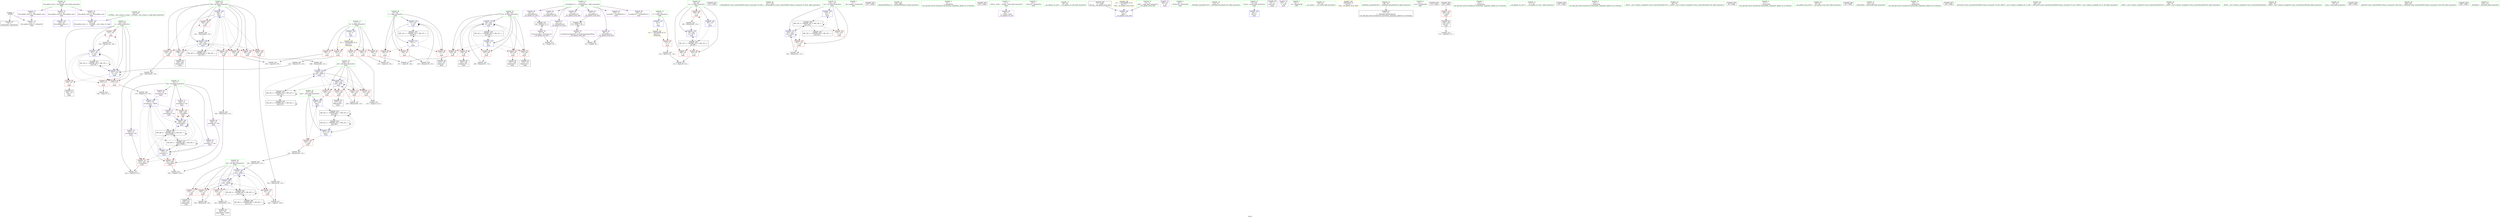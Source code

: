 digraph "SVFG" {
	label="SVFG";

	Node0x55b71b66f1d0 [shape=record,color=grey,label="{NodeID: 0\nNullPtr}"];
	Node0x55b71b66f1d0 -> Node0x55b71b68d190[style=solid];
	Node0x55b71b66f1d0 -> Node0x55b71b693600[style=solid];
	Node0x55b71b68dd40 [shape=record,color=red,label="{NodeID: 97\n157\<--101\n\<--j\nmain\n}"];
	Node0x55b71b68dd40 -> Node0x55b71b69acf0[style=solid];
	Node0x55b71b67dba0 [shape=record,color=green,label="{NodeID: 14\n13\<--15\n_Z3rowB5cxx11\<--_Z3rowB5cxx11_field_insensitive\nGlob }"];
	Node0x55b71b67dba0 -> Node0x55b71b68ed70[style=solid];
	Node0x55b71b67dba0 -> Node0x55b71b68ee40[style=solid];
	Node0x55b71b67dba0 -> Node0x55b71b68ef10[style=solid];
	Node0x55b71b67dba0 -> Node0x55b71b68efe0[style=solid];
	Node0x55b71b67dba0 -> Node0x55b71b68f0b0[style=solid];
	Node0x55b71b67dba0 -> Node0x55b71b68f180[style=solid];
	Node0x55b71b67dba0 -> Node0x55b71b68f250[style=solid];
	Node0x55b71b67dba0 -> Node0x55b71b68f320[style=solid];
	Node0x55b71b691800 [shape=record,color=grey,label="{NodeID: 194\n188 = Binary(187, 118, )\n}"];
	Node0x55b71b691800 -> Node0x55b71b693f20[style=solid];
	Node0x55b71b68d880 [shape=record,color=red,label="{NodeID: 111\n212\<--109\n\<--j38\nmain\n}"];
	Node0x55b71b68d880 -> Node0x55b71b69aff0[style=solid];
	Node0x55b71b67c350 [shape=record,color=green,label="{NodeID: 28\n95\<--96\ncs\<--cs_field_insensitive\nmain\n}"];
	Node0x55b71b67c350 -> Node0x55b71b6903f0[style=solid];
	Node0x55b71b67c350 -> Node0x55b71b6904c0[style=solid];
	Node0x55b71b67c350 -> Node0x55b71b690590[style=solid];
	Node0x55b71b67c350 -> Node0x55b71b6938a0[style=solid];
	Node0x55b71b67c350 -> Node0x55b71b6948e0[style=solid];
	Node0x55b71b6bb500 [shape=record,color=black,label="{NodeID: 291\n273 = PHI()\n}"];
	Node0x55b71b699c70 [shape=record,color=grey,label="{NodeID: 208\n140 = Binary(139, 118, )\n}"];
	Node0x55b71b699c70 -> Node0x55b71b693a40[style=solid];
	Node0x55b71b693400 [shape=record,color=blue,label="{NodeID: 125\n312\<--25\nllvm.global_ctors_0\<--\nGlob }"];
	Node0x55b71b68ce90 [shape=record,color=green,label="{NodeID: 42\n277\<--278\n_ZSt4endlIcSt11char_traitsIcEERSt13basic_ostreamIT_T0_ES6_\<--_ZSt4endlIcSt11char_traitsIcEERSt13basic_ostreamIT_T0_ES6__field_insensitive\n}"];
	Node0x55b71b69b170 [shape=record,color=grey,label="{NodeID: 222\n204 = cmp(201, 203, )\n}"];
	Node0x55b71b693ff0 [shape=record,color=blue,label="{NodeID: 139\n103\<--9\nres\<--\nmain\n}"];
	Node0x55b71b693ff0 -> Node0x55b71b6aa840[style=dashed];
	Node0x55b71b68eb00 [shape=record,color=black,label="{NodeID: 56\n244\<--243\nidxprom60\<--sub59\nmain\n}"];
	Node0x55b71b68f660 [shape=record,color=purple,label="{NodeID: 70\n218\<--16\narrayidx44\<--len\nmain\n}"];
	Node0x55b71b68f660 -> Node0x55b71b693090[style=solid];
	Node0x55b71b690250 [shape=record,color=red,label="{NodeID: 84\n195\<--11\n\<--N\nmain\n}"];
	Node0x55b71b690250 -> Node0x55b71b69ae70[style=solid];
	Node0x55b71b66e200 [shape=record,color=green,label="{NodeID: 1\n7\<--1\n__dso_handle\<--dummyObj\nGlob }"];
	Node0x55b71b68de10 [shape=record,color=red,label="{NodeID: 98\n163\<--101\n\<--j\nmain\n}"];
	Node0x55b71b68de10 -> Node0x55b71b68e6f0[style=solid];
	Node0x55b71b67dc70 [shape=record,color=green,label="{NodeID: 15\n16\<--17\nlen\<--len_field_insensitive\nGlob }"];
	Node0x55b71b67dc70 -> Node0x55b71b68f3f0[style=solid];
	Node0x55b71b67dc70 -> Node0x55b71b68f4c0[style=solid];
	Node0x55b71b67dc70 -> Node0x55b71b68f590[style=solid];
	Node0x55b71b67dc70 -> Node0x55b71b68f660[style=solid];
	Node0x55b71b67dc70 -> Node0x55b71b68f730[style=solid];
	Node0x55b71b67dc70 -> Node0x55b71b68f800[style=solid];
	Node0x55b71b691980 [shape=record,color=grey,label="{NodeID: 195\n122 = Binary(121, 118, )\n}"];
	Node0x55b71b691980 -> Node0x55b71b69a270[style=solid];
	Node0x55b71b68d950 [shape=record,color=red,label="{NodeID: 112\n216\<--109\n\<--j38\nmain\n}"];
	Node0x55b71b68d950 -> Node0x55b71b68ea30[style=solid];
	Node0x55b71b67c420 [shape=record,color=green,label="{NodeID: 29\n97\<--98\ni\<--i_field_insensitive\nmain\n}"];
	Node0x55b71b67c420 -> Node0x55b71b690660[style=solid];
	Node0x55b71b67c420 -> Node0x55b71b690730[style=solid];
	Node0x55b71b67c420 -> Node0x55b71b690800[style=solid];
	Node0x55b71b67c420 -> Node0x55b71b693970[style=solid];
	Node0x55b71b67c420 -> Node0x55b71b693a40[style=solid];
	Node0x55b71b6bb600 [shape=record,color=black,label="{NodeID: 292\n275 = PHI()\n}"];
	Node0x55b71b699df0 [shape=record,color=grey,label="{NodeID: 209\n203 = Binary(202, 118, )\n}"];
	Node0x55b71b699df0 -> Node0x55b71b69b170[style=solid];
	Node0x55b71b693500 [shape=record,color=blue,label="{NodeID: 126\n313\<--26\nllvm.global_ctors_1\<--_GLOBAL__sub_I_bwps_0_0.cpp\nGlob }"];
	Node0x55b71b68cf90 [shape=record,color=green,label="{NodeID: 43\n279\<--280\n_ZNSolsEPFRSoS_E\<--_ZNSolsEPFRSoS_E_field_insensitive\n}"];
	Node0x55b71b6940c0 [shape=record,color=blue,label="{NodeID: 140\n105\<--9\ni28\<--\nmain\n}"];
	Node0x55b71b6940c0 -> Node0x55b71b68e220[style=dashed];
	Node0x55b71b6940c0 -> Node0x55b71b68e2f0[style=dashed];
	Node0x55b71b6940c0 -> Node0x55b71b68e3c0[style=dashed];
	Node0x55b71b6940c0 -> Node0x55b71b68d470[style=dashed];
	Node0x55b71b6940c0 -> Node0x55b71b68d540[style=dashed];
	Node0x55b71b6940c0 -> Node0x55b71b68d610[style=dashed];
	Node0x55b71b6940c0 -> Node0x55b71b68d6e0[style=dashed];
	Node0x55b71b6940c0 -> Node0x55b71b694810[style=dashed];
	Node0x55b71b6940c0 -> Node0x55b71b6a8640[style=dashed];
	Node0x55b71b68ebd0 [shape=record,color=black,label="{NodeID: 57\n248\<--247\nidxprom62\<--\nmain\n}"];
	Node0x55b71b68f730 [shape=record,color=purple,label="{NodeID: 71\n245\<--16\narrayidx61\<--len\nmain\n}"];
	Node0x55b71b68f730 -> Node0x55b71b693160[style=solid];
	Node0x55b71b690320 [shape=record,color=red,label="{NodeID: 85\n213\<--11\n\<--N\nmain\n}"];
	Node0x55b71b690320 -> Node0x55b71b69aff0[style=solid];
	Node0x55b71b67ca40 [shape=record,color=green,label="{NodeID: 2\n9\<--1\n\<--dummyObj\nCan only get source location for instruction, argument, global var or function.}"];
	Node0x55b71b68dee0 [shape=record,color=red,label="{NodeID: 99\n173\<--101\n\<--j\nmain\n}"];
	Node0x55b71b68dee0 -> Node0x55b71b698ef0[style=solid];
	Node0x55b71b67dd40 [shape=record,color=green,label="{NodeID: 16\n24\<--28\nllvm.global_ctors\<--llvm.global_ctors_field_insensitive\nGlob }"];
	Node0x55b71b67dd40 -> Node0x55b71b68fa70[style=solid];
	Node0x55b71b67dd40 -> Node0x55b71b68fb70[style=solid];
	Node0x55b71b67dd40 -> Node0x55b71b68fc70[style=solid];
	Node0x55b71b691b00 [shape=record,color=grey,label="{NodeID: 196\n252 = Binary(251, 118, )\n}"];
	Node0x55b71b691b00 -> Node0x55b71b694670[style=solid];
	Node0x55b71b68da20 [shape=record,color=red,label="{NodeID: 113\n224\<--109\n\<--j38\nmain\n}"];
	Node0x55b71b68da20 -> Node0x55b71b694330[style=solid];
	Node0x55b71b68c610 [shape=record,color=green,label="{NodeID: 30\n99\<--100\ni6\<--i6_field_insensitive\nmain\n}"];
	Node0x55b71b68c610 -> Node0x55b71b6908d0[style=solid];
	Node0x55b71b68c610 -> Node0x55b71b6909a0[style=solid];
	Node0x55b71b68c610 -> Node0x55b71b690a70[style=solid];
	Node0x55b71b68c610 -> Node0x55b71b690b40[style=solid];
	Node0x55b71b68c610 -> Node0x55b71b68dc70[style=solid];
	Node0x55b71b68c610 -> Node0x55b71b693b10[style=solid];
	Node0x55b71b68c610 -> Node0x55b71b693f20[style=solid];
	Node0x55b71b6bb700 [shape=record,color=black,label="{NodeID: 293\n276 = PHI()\n}"];
	Node0x55b71b699f70 [shape=record,color=grey,label="{NodeID: 210\n243 = Binary(242, 118, )\n}"];
	Node0x55b71b699f70 -> Node0x55b71b68eb00[style=solid];
	Node0x55b71b693600 [shape=record,color=blue, style = dotted,label="{NodeID: 127\n314\<--3\nllvm.global_ctors_2\<--dummyVal\nGlob }"];
	Node0x55b71b68d090 [shape=record,color=green,label="{NodeID: 44\n26\<--307\n_GLOBAL__sub_I_bwps_0_0.cpp\<--_GLOBAL__sub_I_bwps_0_0.cpp_field_insensitive\n}"];
	Node0x55b71b68d090 -> Node0x55b71b693500[style=solid];
	Node0x55b71b6a2740 [shape=record,color=black,label="{NodeID: 224\nMR_22V_4 = PHI(MR_22V_7, MR_22V_3, )\npts\{108 \}\n}"];
	Node0x55b71b6a2740 -> Node0x55b71b694190[style=dashed];
	Node0x55b71b6a2740 -> Node0x55b71b6a2740[style=dashed];
	Node0x55b71b6a2740 -> Node0x55b71b6a8b40[style=dashed];
	Node0x55b71b694190 [shape=record,color=blue,label="{NodeID: 141\n107\<--183\nnext\<--\nmain\n}"];
	Node0x55b71b694190 -> Node0x55b71b68d7b0[style=dashed];
	Node0x55b71b694190 -> Node0x55b71b694330[style=dashed];
	Node0x55b71b694190 -> Node0x55b71b6a2740[style=dashed];
	Node0x55b71b68eca0 [shape=record,color=purple,label="{NodeID: 58\n35\<--4\n\<--_ZStL8__ioinit\n__cxx_global_var_init\n}"];
	Node0x55b71b6a6d40 [shape=record,color=black,label="{NodeID: 238\nMR_10V_3 = PHI(MR_10V_4, MR_10V_2, )\npts\{96 \}\n}"];
	Node0x55b71b6a6d40 -> Node0x55b71b6903f0[style=dashed];
	Node0x55b71b6a6d40 -> Node0x55b71b6904c0[style=dashed];
	Node0x55b71b6a6d40 -> Node0x55b71b690590[style=dashed];
	Node0x55b71b6a6d40 -> Node0x55b71b6948e0[style=dashed];
	Node0x55b71b68f800 [shape=record,color=purple,label="{NodeID: 72\n249\<--16\narrayidx63\<--len\nmain\n}"];
	Node0x55b71b68f800 -> Node0x55b71b6945a0[style=solid];
	Node0x55b71b6903f0 [shape=record,color=red,label="{NodeID: 86\n120\<--95\n\<--cs\nmain\n}"];
	Node0x55b71b6903f0 -> Node0x55b71b69a270[style=solid];
	Node0x55b71b67bee0 [shape=record,color=green,label="{NodeID: 3\n18\<--1\n_ZSt3cin\<--dummyObj\nGlob }"];
	Node0x55b71b68dfb0 [shape=record,color=red,label="{NodeID: 100\n181\<--101\n\<--j\nmain\n}"];
	Node0x55b71b68dfb0 -> Node0x55b71b699670[style=solid];
	Node0x55b71b67c540 [shape=record,color=green,label="{NodeID: 17\n29\<--30\n__cxx_global_var_init\<--__cxx_global_var_init_field_insensitive\n}"];
	Node0x55b71b698bf0 [shape=record,color=grey,label="{NodeID: 197\n229 = Binary(228, 118, )\n}"];
	Node0x55b71b698bf0 -> Node0x55b71b694400[style=solid];
	Node0x55b71b68daf0 [shape=record,color=red,label="{NodeID: 114\n228\<--109\n\<--j38\nmain\n}"];
	Node0x55b71b68daf0 -> Node0x55b71b698bf0[style=solid];
	Node0x55b71b68c6a0 [shape=record,color=green,label="{NodeID: 31\n101\<--102\nj\<--j_field_insensitive\nmain\n}"];
	Node0x55b71b68c6a0 -> Node0x55b71b68dd40[style=solid];
	Node0x55b71b68c6a0 -> Node0x55b71b68de10[style=solid];
	Node0x55b71b68c6a0 -> Node0x55b71b68dee0[style=solid];
	Node0x55b71b68c6a0 -> Node0x55b71b68dfb0[style=solid];
	Node0x55b71b68c6a0 -> Node0x55b71b693cb0[style=solid];
	Node0x55b71b68c6a0 -> Node0x55b71b693e50[style=solid];
	Node0x55b71b6bb7d0 [shape=record,color=black,label="{NodeID: 294\n72 = PHI()\n0th arg __cxx_global_array_dtor }"];
	Node0x55b71b6bb7d0 -> Node0x55b71b693700[style=solid];
	Node0x55b71b69a0f0 [shape=record,color=grey,label="{NodeID: 211\n240 = cmp(237, 239, )\n}"];
	Node0x55b71b693700 [shape=record,color=blue,label="{NodeID: 128\n73\<--72\n.addr\<--\n__cxx_global_array_dtor\n}"];
	Node0x55b71b68d190 [shape=record,color=black,label="{NodeID: 45\n2\<--3\ndummyVal\<--dummyVal\n}"];
	Node0x55b71b6a2c40 [shape=record,color=black,label="{NodeID: 225\nMR_24V_4 = PHI(MR_24V_6, MR_24V_3, )\npts\{110 \}\n}"];
	Node0x55b71b6a2c40 -> Node0x55b71b694260[style=dashed];
	Node0x55b71b6a2c40 -> Node0x55b71b6a2c40[style=dashed];
	Node0x55b71b6a2c40 -> Node0x55b71b6a9040[style=dashed];
	Node0x55b71b694260 [shape=record,color=blue,label="{NodeID: 142\n109\<--209\nj38\<--add39\nmain\n}"];
	Node0x55b71b694260 -> Node0x55b71b68d880[style=dashed];
	Node0x55b71b694260 -> Node0x55b71b68d950[style=dashed];
	Node0x55b71b694260 -> Node0x55b71b68da20[style=dashed];
	Node0x55b71b694260 -> Node0x55b71b68daf0[style=dashed];
	Node0x55b71b694260 -> Node0x55b71b694400[style=dashed];
	Node0x55b71b694260 -> Node0x55b71b6a2c40[style=dashed];
	Node0x55b71b68ed70 [shape=record,color=purple,label="{NodeID: 59\n54\<--13\n\<--_Z3rowB5cxx11\n__cxx_global_var_init.1\n}"];
	Node0x55b71b68ed70 -> Node0x55b71b3e81f0[style=solid];
	Node0x55b71b6a7240 [shape=record,color=black,label="{NodeID: 239\nMR_12V_2 = PHI(MR_12V_4, MR_12V_1, )\npts\{98 \}\n}"];
	Node0x55b71b6a7240 -> Node0x55b71b693970[style=dashed];
	Node0x55b71b68f8d0 [shape=record,color=purple,label="{NodeID: 73\n264\<--20\n\<--.str\nmain\n}"];
	Node0x55b71b6904c0 [shape=record,color=red,label="{NodeID: 87\n268\<--95\n\<--cs\nmain\n}"];
	Node0x55b71b67b950 [shape=record,color=green,label="{NodeID: 4\n19\<--1\n_ZSt4cout\<--dummyObj\nGlob }"];
	Node0x55b71b68e080 [shape=record,color=red,label="{NodeID: 101\n251\<--103\n\<--res\nmain\n}"];
	Node0x55b71b68e080 -> Node0x55b71b691b00[style=solid];
	Node0x55b71b67c610 [shape=record,color=green,label="{NodeID: 18\n33\<--34\n_ZNSt8ios_base4InitC1Ev\<--_ZNSt8ios_base4InitC1Ev_field_insensitive\n}"];
	Node0x55b71b698d70 [shape=record,color=grey,label="{NodeID: 198\n256 = Binary(255, 183, )\n}"];
	Node0x55b71b698d70 -> Node0x55b71b694740[style=solid];
	Node0x55b71b692c30 [shape=record,color=red,label="{NodeID: 115\n237\<--111\n\<--j52\nmain\n}"];
	Node0x55b71b692c30 -> Node0x55b71b69a0f0[style=solid];
	Node0x55b71b68c730 [shape=record,color=green,label="{NodeID: 32\n103\<--104\nres\<--res_field_insensitive\nmain\n}"];
	Node0x55b71b68c730 -> Node0x55b71b68e080[style=solid];
	Node0x55b71b68c730 -> Node0x55b71b68e150[style=solid];
	Node0x55b71b68c730 -> Node0x55b71b693ff0[style=solid];
	Node0x55b71b68c730 -> Node0x55b71b694670[style=solid];
	Node0x55b71b69a270 [shape=record,color=grey,label="{NodeID: 212\n123 = cmp(120, 122, )\n}"];
	Node0x55b71b6937d0 [shape=record,color=blue,label="{NodeID: 129\n93\<--9\nretval\<--\nmain\n}"];
	Node0x55b71b68d290 [shape=record,color=black,label="{NodeID: 46\n92\<--9\nmain_ret\<--\nmain\n}"];
	Node0x55b71b6a3140 [shape=record,color=black,label="{NodeID: 226\nMR_26V_4 = PHI(MR_26V_6, MR_26V_3, )\npts\{112 \}\n}"];
	Node0x55b71b6a3140 -> Node0x55b71b6944d0[style=dashed];
	Node0x55b71b6a3140 -> Node0x55b71b6a3140[style=dashed];
	Node0x55b71b6a3140 -> Node0x55b71b6a9540[style=dashed];
	Node0x55b71b694330 [shape=record,color=blue,label="{NodeID: 143\n107\<--224\nnext\<--\nmain\n}"];
	Node0x55b71b694330 -> Node0x55b71b68d7b0[style=dashed];
	Node0x55b71b694330 -> Node0x55b71b6a2740[style=dashed];
	Node0x55b71b68ee40 [shape=record,color=purple,label="{NodeID: 60\n61\<--13\n\<--_Z3rowB5cxx11\n__cxx_global_var_init.1\n}"];
	Node0x55b71b6a7740 [shape=record,color=black,label="{NodeID: 240\nMR_14V_2 = PHI(MR_14V_4, MR_14V_1, )\npts\{100 \}\n}"];
	Node0x55b71b6a7740 -> Node0x55b71b693b10[style=dashed];
	Node0x55b71b68f9a0 [shape=record,color=purple,label="{NodeID: 74\n272\<--22\n\<--.str.2\nmain\n}"];
	Node0x55b71b690590 [shape=record,color=red,label="{NodeID: 88\n282\<--95\n\<--cs\nmain\n}"];
	Node0x55b71b690590 -> Node0x55b71b691680[style=solid];
	Node0x55b71b67b9e0 [shape=record,color=green,label="{NodeID: 5\n20\<--1\n.str\<--dummyObj\nGlob }"];
	Node0x55b71b6adc10 [shape=record,color=yellow,style=double,label="{NodeID: 268\n2V_1 = ENCHI(MR_2V_0)\npts\{74 \}\nFun[__cxx_global_array_dtor]}"];
	Node0x55b71b6adc10 -> Node0x55b71b693700[style=dashed];
	Node0x55b71b68e150 [shape=record,color=red,label="{NodeID: 102\n274\<--103\n\<--res\nmain\n}"];
	Node0x55b71b67c6e0 [shape=record,color=green,label="{NodeID: 19\n39\<--40\n__cxa_atexit\<--__cxa_atexit_field_insensitive\n}"];
	Node0x55b71b6af2c0 [shape=record,color=yellow,style=double,label="{NodeID: 282\nRETMU(2V_2)\npts\{74 \}\nFun[__cxx_global_array_dtor]}"];
	Node0x55b71b698ef0 [shape=record,color=grey,label="{NodeID: 199\n174 = Binary(173, 118, )\n}"];
	Node0x55b71b698ef0 -> Node0x55b71b693d80[style=solid];
	Node0x55b71b692cc0 [shape=record,color=red,label="{NodeID: 116\n242\<--111\n\<--j52\nmain\n}"];
	Node0x55b71b692cc0 -> Node0x55b71b699f70[style=solid];
	Node0x55b71b68c7c0 [shape=record,color=green,label="{NodeID: 33\n105\<--106\ni28\<--i28_field_insensitive\nmain\n}"];
	Node0x55b71b68c7c0 -> Node0x55b71b68e220[style=solid];
	Node0x55b71b68c7c0 -> Node0x55b71b68e2f0[style=solid];
	Node0x55b71b68c7c0 -> Node0x55b71b68e3c0[style=solid];
	Node0x55b71b68c7c0 -> Node0x55b71b68d470[style=solid];
	Node0x55b71b68c7c0 -> Node0x55b71b68d540[style=solid];
	Node0x55b71b68c7c0 -> Node0x55b71b68d610[style=solid];
	Node0x55b71b68c7c0 -> Node0x55b71b68d6e0[style=solid];
	Node0x55b71b68c7c0 -> Node0x55b71b6940c0[style=solid];
	Node0x55b71b68c7c0 -> Node0x55b71b694810[style=solid];
	Node0x55b71b69a3f0 [shape=record,color=grey,label="{NodeID: 213\n130 = cmp(128, 129, )\n}"];
	Node0x55b71b6938a0 [shape=record,color=blue,label="{NodeID: 130\n95\<--118\ncs\<--\nmain\n}"];
	Node0x55b71b6938a0 -> Node0x55b71b6a6d40[style=dashed];
	Node0x55b71b68d360 [shape=record,color=black,label="{NodeID: 47\n37\<--38\n\<--_ZNSt8ios_base4InitD1Ev\nCan only get source location for instruction, argument, global var or function.}"];
	Node0x55b71b6a3640 [shape=record,color=black,label="{NodeID: 227\nMR_28V_8 = PHI(MR_28V_9, MR_28V_7, )\npts\{170000 \}\n}"];
	Node0x55b71b6a3640 -> Node0x55b71b692fc0[style=dashed];
	Node0x55b71b6a3640 -> Node0x55b71b693090[style=dashed];
	Node0x55b71b6a3640 -> Node0x55b71b693160[style=dashed];
	Node0x55b71b6a3640 -> Node0x55b71b6945a0[style=dashed];
	Node0x55b71b6a3640 -> Node0x55b71b6a3640[style=dashed];
	Node0x55b71b6a3640 -> Node0x55b71b6a9a40[style=dashed];
	Node0x55b71b694400 [shape=record,color=blue,label="{NodeID: 144\n109\<--229\nj38\<--inc50\nmain\n}"];
	Node0x55b71b694400 -> Node0x55b71b68d880[style=dashed];
	Node0x55b71b694400 -> Node0x55b71b68d950[style=dashed];
	Node0x55b71b694400 -> Node0x55b71b68da20[style=dashed];
	Node0x55b71b694400 -> Node0x55b71b68daf0[style=dashed];
	Node0x55b71b694400 -> Node0x55b71b694400[style=dashed];
	Node0x55b71b694400 -> Node0x55b71b6a2c40[style=dashed];
	Node0x55b71b68ef10 [shape=record,color=purple,label="{NodeID: 61\n62\<--13\n\<--_Z3rowB5cxx11\n__cxx_global_var_init.1\n}"];
	Node0x55b71b68ef10 -> Node0x55b71b69a6f0[style=solid];
	Node0x55b71b6a7c40 [shape=record,color=black,label="{NodeID: 241\nMR_16V_2 = PHI(MR_16V_3, MR_16V_1, )\npts\{102 \}\n}"];
	Node0x55b71b6a7c40 -> Node0x55b71b693cb0[style=dashed];
	Node0x55b71b6a7c40 -> Node0x55b71b6a7c40[style=dashed];
	Node0x55b71b68fa70 [shape=record,color=purple,label="{NodeID: 75\n312\<--24\nllvm.global_ctors_0\<--llvm.global_ctors\nGlob }"];
	Node0x55b71b68fa70 -> Node0x55b71b693400[style=solid];
	Node0x55b71b6ac640 [shape=record,color=yellow,style=double,label="{NodeID: 255\n4V_1 = ENCHI(MR_4V_0)\npts\{10 \}\nFun[main]}"];
	Node0x55b71b6ac640 -> Node0x55b71b68ff10[style=dashed];
	Node0x55b71b690660 [shape=record,color=red,label="{NodeID: 89\n128\<--97\n\<--i\nmain\n}"];
	Node0x55b71b690660 -> Node0x55b71b69a3f0[style=solid];
	Node0x55b71b67b650 [shape=record,color=green,label="{NodeID: 6\n22\<--1\n.str.2\<--dummyObj\nGlob }"];
	Node0x55b71b68e220 [shape=record,color=red,label="{NodeID: 103\n194\<--105\n\<--i28\nmain\n}"];
	Node0x55b71b68e220 -> Node0x55b71b69ae70[style=solid];
	Node0x55b71b67c7b0 [shape=record,color=green,label="{NodeID: 20\n38\<--44\n_ZNSt8ios_base4InitD1Ev\<--_ZNSt8ios_base4InitD1Ev_field_insensitive\n}"];
	Node0x55b71b67c7b0 -> Node0x55b71b68d360[style=solid];
	Node0x55b71b6ba410 [shape=record,color=black,label="{NodeID: 283\n114 = PHI()\n}"];
	Node0x55b71b699070 [shape=record,color=grey,label="{NodeID: 200\n221 = Binary(220, 118, )\n}"];
	Node0x55b71b699070 -> Node0x55b71b69ab70[style=solid];
	Node0x55b71b692d50 [shape=record,color=red,label="{NodeID: 117\n247\<--111\n\<--j52\nmain\n}"];
	Node0x55b71b692d50 -> Node0x55b71b68ebd0[style=solid];
	Node0x55b71b68c850 [shape=record,color=green,label="{NodeID: 34\n107\<--108\nnext\<--next_field_insensitive\nmain\n}"];
	Node0x55b71b68c850 -> Node0x55b71b68d7b0[style=solid];
	Node0x55b71b68c850 -> Node0x55b71b694190[style=solid];
	Node0x55b71b68c850 -> Node0x55b71b694330[style=solid];
	Node0x55b71b69a570 [shape=record,color=grey,label="{NodeID: 214\n170 = cmp(169, 171, )\n}"];
	Node0x55b71b693970 [shape=record,color=blue,label="{NodeID: 131\n97\<--9\ni\<--\nmain\n}"];
	Node0x55b71b693970 -> Node0x55b71b690660[style=dashed];
	Node0x55b71b693970 -> Node0x55b71b690730[style=dashed];
	Node0x55b71b693970 -> Node0x55b71b690800[style=dashed];
	Node0x55b71b693970 -> Node0x55b71b693a40[style=dashed];
	Node0x55b71b693970 -> Node0x55b71b6a7240[style=dashed];
	Node0x55b71b68e480 [shape=record,color=black,label="{NodeID: 48\n133\<--132\nidxprom\<--\nmain\n}"];
	Node0x55b71b6944d0 [shape=record,color=blue,label="{NodeID: 145\n111\<--234\nj52\<--sub54\nmain\n}"];
	Node0x55b71b6944d0 -> Node0x55b71b692c30[style=dashed];
	Node0x55b71b6944d0 -> Node0x55b71b692cc0[style=dashed];
	Node0x55b71b6944d0 -> Node0x55b71b692d50[style=dashed];
	Node0x55b71b6944d0 -> Node0x55b71b692e20[style=dashed];
	Node0x55b71b6944d0 -> Node0x55b71b694740[style=dashed];
	Node0x55b71b6944d0 -> Node0x55b71b6a3140[style=dashed];
	Node0x55b71b68efe0 [shape=record,color=purple,label="{NodeID: 62\n76\<--13\n\<--_Z3rowB5cxx11\n__cxx_global_array_dtor\n}"];
	Node0x55b71b6a8140 [shape=record,color=black,label="{NodeID: 242\nMR_18V_2 = PHI(MR_18V_4, MR_18V_1, )\npts\{104 \}\n}"];
	Node0x55b71b6a8140 -> Node0x55b71b693ff0[style=dashed];
	Node0x55b71b68fb70 [shape=record,color=purple,label="{NodeID: 76\n313\<--24\nllvm.global_ctors_1\<--llvm.global_ctors\nGlob }"];
	Node0x55b71b68fb70 -> Node0x55b71b693500[style=solid];
	Node0x55b71b6ad160 [shape=record,color=yellow,style=double,label="{NodeID: 256\n6V_1 = ENCHI(MR_6V_0)\npts\{12 \}\nFun[main]}"];
	Node0x55b71b6ad160 -> Node0x55b71b68ffe0[style=dashed];
	Node0x55b71b6ad160 -> Node0x55b71b6900b0[style=dashed];
	Node0x55b71b6ad160 -> Node0x55b71b690180[style=dashed];
	Node0x55b71b6ad160 -> Node0x55b71b690250[style=dashed];
	Node0x55b71b6ad160 -> Node0x55b71b690320[style=dashed];
	Node0x55b71b690730 [shape=record,color=red,label="{NodeID: 90\n132\<--97\n\<--i\nmain\n}"];
	Node0x55b71b690730 -> Node0x55b71b68e480[style=solid];
	Node0x55b71b67b6e0 [shape=record,color=green,label="{NodeID: 7\n25\<--1\n\<--dummyObj\nCan only get source location for instruction, argument, global var or function.}"];
	Node0x55b71b68e2f0 [shape=record,color=red,label="{NodeID: 104\n198\<--105\n\<--i28\nmain\n}"];
	Node0x55b71b68e2f0 -> Node0x55b71b68e960[style=solid];
	Node0x55b71b67cb60 [shape=record,color=green,label="{NodeID: 21\n51\<--52\n__cxx_global_var_init.1\<--__cxx_global_var_init.1_field_insensitive\n}"];
	Node0x55b71b6bada0 [shape=record,color=black,label="{NodeID: 284\n135 = PHI()\n}"];
	Node0x55b71b6991f0 [shape=record,color=grey,label="{NodeID: 201\n239 = Binary(238, 118, )\n}"];
	Node0x55b71b6991f0 -> Node0x55b71b69a0f0[style=solid];
	Node0x55b71b692e20 [shape=record,color=red,label="{NodeID: 118\n255\<--111\n\<--j52\nmain\n}"];
	Node0x55b71b692e20 -> Node0x55b71b698d70[style=solid];
	Node0x55b71b68c8e0 [shape=record,color=green,label="{NodeID: 35\n109\<--110\nj38\<--j38_field_insensitive\nmain\n}"];
	Node0x55b71b68c8e0 -> Node0x55b71b68d880[style=solid];
	Node0x55b71b68c8e0 -> Node0x55b71b68d950[style=solid];
	Node0x55b71b68c8e0 -> Node0x55b71b68da20[style=solid];
	Node0x55b71b68c8e0 -> Node0x55b71b68daf0[style=solid];
	Node0x55b71b68c8e0 -> Node0x55b71b694260[style=solid];
	Node0x55b71b68c8e0 -> Node0x55b71b694400[style=solid];
	Node0x55b71b69a6f0 [shape=record,color=grey,label="{NodeID: 215\n63 = cmp(57, 62, )\n}"];
	Node0x55b71b693a40 [shape=record,color=blue,label="{NodeID: 132\n97\<--140\ni\<--inc\nmain\n}"];
	Node0x55b71b693a40 -> Node0x55b71b690660[style=dashed];
	Node0x55b71b693a40 -> Node0x55b71b690730[style=dashed];
	Node0x55b71b693a40 -> Node0x55b71b690800[style=dashed];
	Node0x55b71b693a40 -> Node0x55b71b693a40[style=dashed];
	Node0x55b71b693a40 -> Node0x55b71b6a7240[style=dashed];
	Node0x55b71b68e550 [shape=record,color=black,label="{NodeID: 49\n150\<--149\nidxprom10\<--\nmain\n}"];
	Node0x55b71b6945a0 [shape=record,color=blue,label="{NodeID: 146\n249\<--246\narrayidx63\<--\nmain\n}"];
	Node0x55b71b6945a0 -> Node0x55b71b693160[style=dashed];
	Node0x55b71b6945a0 -> Node0x55b71b6945a0[style=dashed];
	Node0x55b71b6945a0 -> Node0x55b71b6a3640[style=dashed];
	Node0x55b71b68f0b0 [shape=record,color=purple,label="{NodeID: 63\n77\<--13\n\<--_Z3rowB5cxx11\n__cxx_global_array_dtor\n}"];
	Node0x55b71b68f0b0 -> Node0x55b71b6910e0[style=solid];
	Node0x55b71b6a8640 [shape=record,color=black,label="{NodeID: 243\nMR_20V_2 = PHI(MR_20V_4, MR_20V_1, )\npts\{106 \}\n}"];
	Node0x55b71b6a8640 -> Node0x55b71b6940c0[style=dashed];
	Node0x55b71b68fc70 [shape=record,color=purple,label="{NodeID: 77\n314\<--24\nllvm.global_ctors_2\<--llvm.global_ctors\nGlob }"];
	Node0x55b71b68fc70 -> Node0x55b71b693600[style=solid];
	Node0x55b71b690800 [shape=record,color=red,label="{NodeID: 91\n139\<--97\n\<--i\nmain\n}"];
	Node0x55b71b690800 -> Node0x55b71b699c70[style=solid];
	Node0x55b71b67b770 [shape=record,color=green,label="{NodeID: 8\n118\<--1\n\<--dummyObj\nCan only get source location for instruction, argument, global var or function.}"];
	Node0x55b71b68e3c0 [shape=record,color=red,label="{NodeID: 105\n202\<--105\n\<--i28\nmain\n}"];
	Node0x55b71b68e3c0 -> Node0x55b71b699df0[style=solid];
	Node0x55b71b67cc30 [shape=record,color=green,label="{NodeID: 22\n59\<--60\n_ZNSt7__cxx1112basic_stringIcSt11char_traitsIcESaIcEEC1Ev\<--_ZNSt7__cxx1112basic_stringIcSt11char_traitsIcESaIcEEC1Ev_field_insensitive\n}"];
	Node0x55b71b6baea0 [shape=record,color=black,label="{NodeID: 285\n36 = PHI()\n}"];
	Node0x55b71b699370 [shape=record,color=grey,label="{NodeID: 202\n234 = Binary(233, 118, )\n}"];
	Node0x55b71b699370 -> Node0x55b71b6944d0[style=solid];
	Node0x55b71b692ef0 [shape=record,color=red,label="{NodeID: 119\n168\<--165\n\<--call17\nmain\n}"];
	Node0x55b71b692ef0 -> Node0x55b71b68e7c0[style=solid];
	Node0x55b71b68c9b0 [shape=record,color=green,label="{NodeID: 36\n111\<--112\nj52\<--j52_field_insensitive\nmain\n}"];
	Node0x55b71b68c9b0 -> Node0x55b71b692c30[style=solid];
	Node0x55b71b68c9b0 -> Node0x55b71b692cc0[style=solid];
	Node0x55b71b68c9b0 -> Node0x55b71b692d50[style=solid];
	Node0x55b71b68c9b0 -> Node0x55b71b692e20[style=solid];
	Node0x55b71b68c9b0 -> Node0x55b71b6944d0[style=solid];
	Node0x55b71b68c9b0 -> Node0x55b71b694740[style=solid];
	Node0x55b71b69a870 [shape=record,color=grey,label="{NodeID: 216\n85 = cmp(80, 84, )\n}"];
	Node0x55b71b693b10 [shape=record,color=blue,label="{NodeID: 133\n99\<--9\ni6\<--\nmain\n}"];
	Node0x55b71b693b10 -> Node0x55b71b6908d0[style=dashed];
	Node0x55b71b693b10 -> Node0x55b71b6909a0[style=dashed];
	Node0x55b71b693b10 -> Node0x55b71b690a70[style=dashed];
	Node0x55b71b693b10 -> Node0x55b71b690b40[style=dashed];
	Node0x55b71b693b10 -> Node0x55b71b68dc70[style=dashed];
	Node0x55b71b693b10 -> Node0x55b71b693f20[style=dashed];
	Node0x55b71b693b10 -> Node0x55b71b6a7740[style=dashed];
	Node0x55b71b68e620 [shape=record,color=black,label="{NodeID: 50\n161\<--160\nidxprom15\<--\nmain\n}"];
	Node0x55b71b694670 [shape=record,color=blue,label="{NodeID: 147\n103\<--252\nres\<--inc64\nmain\n}"];
	Node0x55b71b694670 -> Node0x55b71b68e080[style=dashed];
	Node0x55b71b694670 -> Node0x55b71b694670[style=dashed];
	Node0x55b71b694670 -> Node0x55b71b6aa840[style=dashed];
	Node0x55b71b68f180 [shape=record,color=purple,label="{NodeID: 64\n84\<--13\n\<--_Z3rowB5cxx11\n__cxx_global_array_dtor\n}"];
	Node0x55b71b68f180 -> Node0x55b71b69a870[style=solid];
	Node0x55b71b6a8b40 [shape=record,color=black,label="{NodeID: 244\nMR_22V_2 = PHI(MR_22V_3, MR_22V_1, )\npts\{108 \}\n}"];
	Node0x55b71b6a8b40 -> Node0x55b71b694190[style=dashed];
	Node0x55b71b6a8b40 -> Node0x55b71b6a2740[style=dashed];
	Node0x55b71b6a8b40 -> Node0x55b71b6a8b40[style=dashed];
	Node0x55b71b68fd70 [shape=record,color=purple,label="{NodeID: 78\n57\<--56\narrayctor.next\<--arrayctor.cur\n__cxx_global_var_init.1\n}"];
	Node0x55b71b68fd70 -> Node0x55b71b3e81f0[style=solid];
	Node0x55b71b68fd70 -> Node0x55b71b69a6f0[style=solid];
	Node0x55b71b6908d0 [shape=record,color=red,label="{NodeID: 92\n145\<--99\n\<--i6\nmain\n}"];
	Node0x55b71b6908d0 -> Node0x55b71b69a9f0[style=solid];
	Node0x55b71b67b800 [shape=record,color=green,label="{NodeID: 9\n171\<--1\n\<--dummyObj\nCan only get source location for instruction, argument, global var or function.}"];
	Node0x55b71b68d470 [shape=record,color=red,label="{NodeID: 106\n208\<--105\n\<--i28\nmain\n}"];
	Node0x55b71b68d470 -> Node0x55b71b699af0[style=solid];
	Node0x55b71b67cd00 [shape=record,color=green,label="{NodeID: 23\n66\<--67\n__cxx_global_array_dtor\<--__cxx_global_array_dtor_field_insensitive\n}"];
	Node0x55b71b6bafa0 [shape=record,color=black,label="{NodeID: 286\n65 = PHI()\n}"];
	Node0x55b71b6994f0 [shape=record,color=grey,label="{NodeID: 203\n233 = Binary(232, 118, )\n}"];
	Node0x55b71b6994f0 -> Node0x55b71b699370[style=solid];
	Node0x55b71b692fc0 [shape=record,color=red,label="{NodeID: 120\n201\<--200\n\<--arrayidx33\nmain\n}"];
	Node0x55b71b692fc0 -> Node0x55b71b69b170[style=solid];
	Node0x55b71b68ca80 [shape=record,color=green,label="{NodeID: 37\n115\<--116\n_ZNSirsERi\<--_ZNSirsERi_field_insensitive\n}"];
	Node0x55b71b69a9f0 [shape=record,color=grey,label="{NodeID: 217\n147 = cmp(145, 146, )\n}"];
	Node0x55b71b693be0 [shape=record,color=blue,label="{NodeID: 134\n151\<--9\narrayidx11\<--\nmain\n}"];
	Node0x55b71b693be0 -> Node0x55b71b692fc0[style=dashed];
	Node0x55b71b693be0 -> Node0x55b71b693090[style=dashed];
	Node0x55b71b693be0 -> Node0x55b71b693160[style=dashed];
	Node0x55b71b693be0 -> Node0x55b71b693be0[style=dashed];
	Node0x55b71b693be0 -> Node0x55b71b693d80[style=dashed];
	Node0x55b71b693be0 -> Node0x55b71b6945a0[style=dashed];
	Node0x55b71b693be0 -> Node0x55b71b6a3640[style=dashed];
	Node0x55b71b693be0 -> Node0x55b71b6a9a40[style=dashed];
	Node0x55b71b68e6f0 [shape=record,color=black,label="{NodeID: 51\n164\<--163\nconv\<--\nmain\n}"];
	Node0x55b71b694740 [shape=record,color=blue,label="{NodeID: 148\n111\<--256\nj52\<--dec66\nmain\n}"];
	Node0x55b71b694740 -> Node0x55b71b692c30[style=dashed];
	Node0x55b71b694740 -> Node0x55b71b692cc0[style=dashed];
	Node0x55b71b694740 -> Node0x55b71b692d50[style=dashed];
	Node0x55b71b694740 -> Node0x55b71b692e20[style=dashed];
	Node0x55b71b694740 -> Node0x55b71b694740[style=dashed];
	Node0x55b71b694740 -> Node0x55b71b6a3140[style=dashed];
	Node0x55b71b68f250 [shape=record,color=purple,label="{NodeID: 65\n134\<--13\narrayidx\<--_Z3rowB5cxx11\nmain\n}"];
	Node0x55b71b6a9040 [shape=record,color=black,label="{NodeID: 245\nMR_24V_2 = PHI(MR_24V_3, MR_24V_1, )\npts\{110 \}\n}"];
	Node0x55b71b6a9040 -> Node0x55b71b694260[style=dashed];
	Node0x55b71b6a9040 -> Node0x55b71b6a2c40[style=dashed];
	Node0x55b71b6a9040 -> Node0x55b71b6a9040[style=dashed];
	Node0x55b71b68fe40 [shape=record,color=purple,label="{NodeID: 79\n80\<--79\narraydestroy.element\<--arraydestroy.elementPast\n__cxx_global_array_dtor\n}"];
	Node0x55b71b68fe40 -> Node0x55b71b6910e0[style=solid];
	Node0x55b71b68fe40 -> Node0x55b71b69a870[style=solid];
	Node0x55b71b6909a0 [shape=record,color=red,label="{NodeID: 93\n149\<--99\n\<--i6\nmain\n}"];
	Node0x55b71b6909a0 -> Node0x55b71b68e550[style=solid];
	Node0x55b71b67d400 [shape=record,color=green,label="{NodeID: 10\n183\<--1\n\<--dummyObj\nCan only get source location for instruction, argument, global var or function.}"];
	Node0x55b71b68d540 [shape=record,color=red,label="{NodeID: 107\n220\<--105\n\<--i28\nmain\n}"];
	Node0x55b71b68d540 -> Node0x55b71b699070[style=solid];
	Node0x55b71b67cdd0 [shape=record,color=green,label="{NodeID: 24\n73\<--74\n.addr\<--.addr_field_insensitive\n__cxx_global_array_dtor\n}"];
	Node0x55b71b67cdd0 -> Node0x55b71b693700[style=solid];
	Node0x55b71b6bb0a0 [shape=record,color=black,label="{NodeID: 287\n125 = PHI()\n}"];
	Node0x55b71b699670 [shape=record,color=grey,label="{NodeID: 204\n182 = Binary(181, 183, )\n}"];
	Node0x55b71b699670 -> Node0x55b71b693e50[style=solid];
	Node0x55b71b693090 [shape=record,color=red,label="{NodeID: 121\n219\<--218\n\<--arrayidx44\nmain\n}"];
	Node0x55b71b693090 -> Node0x55b71b69ab70[style=solid];
	Node0x55b71b68cb50 [shape=record,color=green,label="{NodeID: 38\n136\<--137\n_ZStrsIcSt11char_traitsIcESaIcEERSt13basic_istreamIT_T0_ES7_RNSt7__cxx1112basic_stringIS4_S5_T1_EE\<--_ZStrsIcSt11char_traitsIcESaIcEERSt13basic_istreamIT_T0_ES7_RNSt7__cxx1112basic_stringIS4_S5_T1_EE_field_insensitive\n}"];
	Node0x55b71b69ab70 [shape=record,color=grey,label="{NodeID: 218\n222 = cmp(219, 221, )\n}"];
	Node0x55b71b693cb0 [shape=record,color=blue,label="{NodeID: 135\n101\<--154\nj\<--sub\nmain\n}"];
	Node0x55b71b693cb0 -> Node0x55b71b68dd40[style=dashed];
	Node0x55b71b693cb0 -> Node0x55b71b68de10[style=dashed];
	Node0x55b71b693cb0 -> Node0x55b71b68dee0[style=dashed];
	Node0x55b71b693cb0 -> Node0x55b71b68dfb0[style=dashed];
	Node0x55b71b693cb0 -> Node0x55b71b693cb0[style=dashed];
	Node0x55b71b693cb0 -> Node0x55b71b693e50[style=dashed];
	Node0x55b71b693cb0 -> Node0x55b71b6a7c40[style=dashed];
	Node0x55b71b68e7c0 [shape=record,color=black,label="{NodeID: 52\n169\<--168\nconv18\<--\nmain\n}"];
	Node0x55b71b68e7c0 -> Node0x55b71b69a570[style=solid];
	Node0x55b71b694810 [shape=record,color=blue,label="{NodeID: 149\n105\<--261\ni28\<--inc69\nmain\n}"];
	Node0x55b71b694810 -> Node0x55b71b68e220[style=dashed];
	Node0x55b71b694810 -> Node0x55b71b68e2f0[style=dashed];
	Node0x55b71b694810 -> Node0x55b71b68e3c0[style=dashed];
	Node0x55b71b694810 -> Node0x55b71b68d470[style=dashed];
	Node0x55b71b694810 -> Node0x55b71b68d540[style=dashed];
	Node0x55b71b694810 -> Node0x55b71b68d610[style=dashed];
	Node0x55b71b694810 -> Node0x55b71b68d6e0[style=dashed];
	Node0x55b71b694810 -> Node0x55b71b694810[style=dashed];
	Node0x55b71b694810 -> Node0x55b71b6a8640[style=dashed];
	Node0x55b71b68f320 [shape=record,color=purple,label="{NodeID: 66\n162\<--13\narrayidx16\<--_Z3rowB5cxx11\nmain\n}"];
	Node0x55b71b6a9540 [shape=record,color=black,label="{NodeID: 246\nMR_26V_2 = PHI(MR_26V_3, MR_26V_1, )\npts\{112 \}\n}"];
	Node0x55b71b6a9540 -> Node0x55b71b6944d0[style=dashed];
	Node0x55b71b6a9540 -> Node0x55b71b6a3140[style=dashed];
	Node0x55b71b6a9540 -> Node0x55b71b6a9540[style=dashed];
	Node0x55b71b68ff10 [shape=record,color=red,label="{NodeID: 80\n121\<--8\n\<--T\nmain\n}"];
	Node0x55b71b68ff10 -> Node0x55b71b691980[style=solid];
	Node0x55b71b690a70 [shape=record,color=red,label="{NodeID: 94\n160\<--99\n\<--i6\nmain\n}"];
	Node0x55b71b690a70 -> Node0x55b71b68e620[style=solid];
	Node0x55b71b67d4d0 [shape=record,color=green,label="{NodeID: 11\n4\<--6\n_ZStL8__ioinit\<--_ZStL8__ioinit_field_insensitive\nGlob }"];
	Node0x55b71b67d4d0 -> Node0x55b71b68eca0[style=solid];
	Node0x55b71b3e81f0 [shape=record,color=black,label="{NodeID: 191\n56 = PHI(54, 57, )\n}"];
	Node0x55b71b3e81f0 -> Node0x55b71b68fd70[style=solid];
	Node0x55b71b68d610 [shape=record,color=red,label="{NodeID: 108\n238\<--105\n\<--i28\nmain\n}"];
	Node0x55b71b68d610 -> Node0x55b71b6991f0[style=solid];
	Node0x55b71b67c120 [shape=record,color=green,label="{NodeID: 25\n82\<--83\n_ZNSt7__cxx1112basic_stringIcSt11char_traitsIcESaIcEED1Ev\<--_ZNSt7__cxx1112basic_stringIcSt11char_traitsIcESaIcEED1Ev_field_insensitive\n}"];
	Node0x55b71b6bb1a0 [shape=record,color=black,label="{NodeID: 288\n165 = PHI()\n}"];
	Node0x55b71b6bb1a0 -> Node0x55b71b692ef0[style=solid];
	Node0x55b71b6997f0 [shape=record,color=grey,label="{NodeID: 205\n261 = Binary(260, 118, )\n}"];
	Node0x55b71b6997f0 -> Node0x55b71b694810[style=solid];
	Node0x55b71b693160 [shape=record,color=red,label="{NodeID: 122\n246\<--245\n\<--arrayidx61\nmain\n}"];
	Node0x55b71b693160 -> Node0x55b71b6945a0[style=solid];
	Node0x55b71b68cc20 [shape=record,color=green,label="{NodeID: 39\n166\<--167\n_ZNSt7__cxx1112basic_stringIcSt11char_traitsIcESaIcEEixEm\<--_ZNSt7__cxx1112basic_stringIcSt11char_traitsIcESaIcEEixEm_field_insensitive\n}"];
	Node0x55b71b69acf0 [shape=record,color=grey,label="{NodeID: 219\n158 = cmp(157, 9, )\n}"];
	Node0x55b71b693d80 [shape=record,color=blue,label="{NodeID: 136\n177\<--174\narrayidx22\<--add20\nmain\n}"];
	Node0x55b71b693d80 -> Node0x55b71b692fc0[style=dashed];
	Node0x55b71b693d80 -> Node0x55b71b693090[style=dashed];
	Node0x55b71b693d80 -> Node0x55b71b693160[style=dashed];
	Node0x55b71b693d80 -> Node0x55b71b693be0[style=dashed];
	Node0x55b71b693d80 -> Node0x55b71b6945a0[style=dashed];
	Node0x55b71b693d80 -> Node0x55b71b6a3640[style=dashed];
	Node0x55b71b693d80 -> Node0x55b71b6a9a40[style=dashed];
	Node0x55b71b68e890 [shape=record,color=black,label="{NodeID: 53\n176\<--175\nidxprom21\<--\nmain\n}"];
	Node0x55b71b6948e0 [shape=record,color=blue,label="{NodeID: 150\n95\<--283\ncs\<--inc77\nmain\n}"];
	Node0x55b71b6948e0 -> Node0x55b71b6a6d40[style=dashed];
	Node0x55b71b68f3f0 [shape=record,color=purple,label="{NodeID: 67\n151\<--16\narrayidx11\<--len\nmain\n}"];
	Node0x55b71b68f3f0 -> Node0x55b71b693be0[style=solid];
	Node0x55b71b6a9a40 [shape=record,color=black,label="{NodeID: 247\nMR_28V_2 = PHI(MR_28V_7, MR_28V_1, )\npts\{170000 \}\n}"];
	Node0x55b71b6a9a40 -> Node0x55b71b692fc0[style=dashed];
	Node0x55b71b6a9a40 -> Node0x55b71b693090[style=dashed];
	Node0x55b71b6a9a40 -> Node0x55b71b693160[style=dashed];
	Node0x55b71b6a9a40 -> Node0x55b71b693be0[style=dashed];
	Node0x55b71b6a9a40 -> Node0x55b71b6945a0[style=dashed];
	Node0x55b71b6a9a40 -> Node0x55b71b6a3640[style=dashed];
	Node0x55b71b6a9a40 -> Node0x55b71b6a9a40[style=dashed];
	Node0x55b71b68ffe0 [shape=record,color=red,label="{NodeID: 81\n129\<--11\n\<--N\nmain\n}"];
	Node0x55b71b68ffe0 -> Node0x55b71b69a3f0[style=solid];
	Node0x55b71b690b40 [shape=record,color=red,label="{NodeID: 95\n175\<--99\n\<--i6\nmain\n}"];
	Node0x55b71b690b40 -> Node0x55b71b68e890[style=solid];
	Node0x55b71b67d5a0 [shape=record,color=green,label="{NodeID: 12\n8\<--10\nT\<--T_field_insensitive\nGlob }"];
	Node0x55b71b67d5a0 -> Node0x55b71b68ff10[style=solid];
	Node0x55b71b67d5a0 -> Node0x55b71b693230[style=solid];
	Node0x55b71b6910e0 [shape=record,color=black,label="{NodeID: 192\n79 = PHI(77, 80, )\n}"];
	Node0x55b71b6910e0 -> Node0x55b71b68fe40[style=solid];
	Node0x55b71b68d6e0 [shape=record,color=red,label="{NodeID: 109\n260\<--105\n\<--i28\nmain\n}"];
	Node0x55b71b68d6e0 -> Node0x55b71b6997f0[style=solid];
	Node0x55b71b67c1b0 [shape=record,color=green,label="{NodeID: 26\n90\<--91\nmain\<--main_field_insensitive\n}"];
	Node0x55b71b6bb300 [shape=record,color=black,label="{NodeID: 289\n265 = PHI()\n}"];
	Node0x55b71b699970 [shape=record,color=grey,label="{NodeID: 206\n154 = Binary(153, 118, )\n}"];
	Node0x55b71b699970 -> Node0x55b71b693cb0[style=solid];
	Node0x55b71b693230 [shape=record,color=blue,label="{NodeID: 123\n8\<--9\nT\<--\nGlob }"];
	Node0x55b71b693230 -> Node0x55b71b6ac640[style=dashed];
	Node0x55b71b68ccf0 [shape=record,color=green,label="{NodeID: 40\n266\<--267\n_ZStlsISt11char_traitsIcEERSt13basic_ostreamIcT_ES5_PKc\<--_ZStlsISt11char_traitsIcEERSt13basic_ostreamIcT_ES5_PKc_field_insensitive\n}"];
	Node0x55b71b69ae70 [shape=record,color=grey,label="{NodeID: 220\n196 = cmp(194, 195, )\n}"];
	Node0x55b71b693e50 [shape=record,color=blue,label="{NodeID: 137\n101\<--182\nj\<--dec\nmain\n}"];
	Node0x55b71b693e50 -> Node0x55b71b68dd40[style=dashed];
	Node0x55b71b693e50 -> Node0x55b71b68de10[style=dashed];
	Node0x55b71b693e50 -> Node0x55b71b68dee0[style=dashed];
	Node0x55b71b693e50 -> Node0x55b71b68dfb0[style=dashed];
	Node0x55b71b693e50 -> Node0x55b71b693cb0[style=dashed];
	Node0x55b71b693e50 -> Node0x55b71b693e50[style=dashed];
	Node0x55b71b693e50 -> Node0x55b71b6a7c40[style=dashed];
	Node0x55b71b68e960 [shape=record,color=black,label="{NodeID: 54\n199\<--198\nidxprom32\<--\nmain\n}"];
	Node0x55b71b68f4c0 [shape=record,color=purple,label="{NodeID: 68\n177\<--16\narrayidx22\<--len\nmain\n}"];
	Node0x55b71b68f4c0 -> Node0x55b71b693d80[style=solid];
	Node0x55b71b6900b0 [shape=record,color=red,label="{NodeID: 82\n146\<--11\n\<--N\nmain\n}"];
	Node0x55b71b6900b0 -> Node0x55b71b69a9f0[style=solid];
	Node0x55b71b68dc70 [shape=record,color=red,label="{NodeID: 96\n187\<--99\n\<--i6\nmain\n}"];
	Node0x55b71b68dc70 -> Node0x55b71b691800[style=solid];
	Node0x55b71b67dad0 [shape=record,color=green,label="{NodeID: 13\n11\<--12\nN\<--N_field_insensitive\nGlob }"];
	Node0x55b71b67dad0 -> Node0x55b71b68ffe0[style=solid];
	Node0x55b71b67dad0 -> Node0x55b71b6900b0[style=solid];
	Node0x55b71b67dad0 -> Node0x55b71b690180[style=solid];
	Node0x55b71b67dad0 -> Node0x55b71b690250[style=solid];
	Node0x55b71b67dad0 -> Node0x55b71b690320[style=solid];
	Node0x55b71b67dad0 -> Node0x55b71b693300[style=solid];
	Node0x55b71b691680 [shape=record,color=grey,label="{NodeID: 193\n283 = Binary(282, 118, )\n}"];
	Node0x55b71b691680 -> Node0x55b71b6948e0[style=solid];
	Node0x55b71b68d7b0 [shape=record,color=red,label="{NodeID: 110\n232\<--107\n\<--next\nmain\n}"];
	Node0x55b71b68d7b0 -> Node0x55b71b6994f0[style=solid];
	Node0x55b71b67c280 [shape=record,color=green,label="{NodeID: 27\n93\<--94\nretval\<--retval_field_insensitive\nmain\n}"];
	Node0x55b71b67c280 -> Node0x55b71b6937d0[style=solid];
	Node0x55b71b6bb400 [shape=record,color=black,label="{NodeID: 290\n269 = PHI()\n}"];
	Node0x55b71b699af0 [shape=record,color=grey,label="{NodeID: 207\n209 = Binary(208, 118, )\n}"];
	Node0x55b71b699af0 -> Node0x55b71b694260[style=solid];
	Node0x55b71b693300 [shape=record,color=blue,label="{NodeID: 124\n11\<--9\nN\<--\nGlob }"];
	Node0x55b71b693300 -> Node0x55b71b6ad160[style=dashed];
	Node0x55b71b68cdc0 [shape=record,color=green,label="{NodeID: 41\n270\<--271\n_ZNSolsEi\<--_ZNSolsEi_field_insensitive\n}"];
	Node0x55b71b69aff0 [shape=record,color=grey,label="{NodeID: 221\n214 = cmp(212, 213, )\n}"];
	Node0x55b71b693f20 [shape=record,color=blue,label="{NodeID: 138\n99\<--188\ni6\<--inc26\nmain\n}"];
	Node0x55b71b693f20 -> Node0x55b71b6908d0[style=dashed];
	Node0x55b71b693f20 -> Node0x55b71b6909a0[style=dashed];
	Node0x55b71b693f20 -> Node0x55b71b690a70[style=dashed];
	Node0x55b71b693f20 -> Node0x55b71b690b40[style=dashed];
	Node0x55b71b693f20 -> Node0x55b71b68dc70[style=dashed];
	Node0x55b71b693f20 -> Node0x55b71b693f20[style=dashed];
	Node0x55b71b693f20 -> Node0x55b71b6a7740[style=dashed];
	Node0x55b71b68ea30 [shape=record,color=black,label="{NodeID: 55\n217\<--216\nidxprom43\<--\nmain\n}"];
	Node0x55b71b68f590 [shape=record,color=purple,label="{NodeID: 69\n200\<--16\narrayidx33\<--len\nmain\n}"];
	Node0x55b71b68f590 -> Node0x55b71b692fc0[style=solid];
	Node0x55b71b6aa840 [shape=record,color=black,label="{NodeID: 249\nMR_18V_4 = PHI(MR_18V_5, MR_18V_3, )\npts\{104 \}\n}"];
	Node0x55b71b6aa840 -> Node0x55b71b68e080[style=dashed];
	Node0x55b71b6aa840 -> Node0x55b71b68e150[style=dashed];
	Node0x55b71b6aa840 -> Node0x55b71b694670[style=dashed];
	Node0x55b71b6aa840 -> Node0x55b71b6a8140[style=dashed];
	Node0x55b71b6aa840 -> Node0x55b71b6aa840[style=dashed];
	Node0x55b71b690180 [shape=record,color=red,label="{NodeID: 83\n153\<--11\n\<--N\nmain\n}"];
	Node0x55b71b690180 -> Node0x55b71b699970[style=solid];
}
